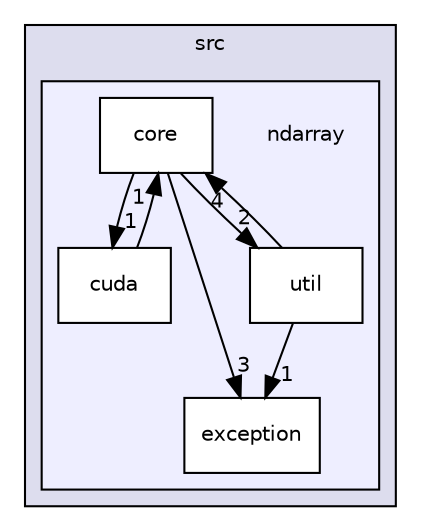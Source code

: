 digraph "/home/docker/actions-runner/_work/ant/ant/src/ndarray" {
  compound=true
  node [ fontsize="10", fontname="Helvetica"];
  edge [ labelfontsize="10", labelfontname="Helvetica"];
  subgraph clusterdir_68267d1309a1af8e8297ef4c3efbcdba {
    graph [ bgcolor="#ddddee", pencolor="black", label="src" fontname="Helvetica", fontsize="10", URL="dir_68267d1309a1af8e8297ef4c3efbcdba.html"]
  subgraph clusterdir_55ecf749f15610c6cc104d62519c634b {
    graph [ bgcolor="#eeeeff", pencolor="black", label="" URL="dir_55ecf749f15610c6cc104d62519c634b.html"];
    dir_55ecf749f15610c6cc104d62519c634b [shape=plaintext label="ndarray"];
    dir_7454677b681c88810c3e7bcabd94f44a [shape=box label="core" color="black" fillcolor="white" style="filled" URL="dir_7454677b681c88810c3e7bcabd94f44a.html"];
    dir_92f9279dd8d1830056bd48b5b5e99979 [shape=box label="cuda" color="black" fillcolor="white" style="filled" URL="dir_92f9279dd8d1830056bd48b5b5e99979.html"];
    dir_f9c7db31fde9affe3cb83837aaaf2e82 [shape=box label="exception" color="black" fillcolor="white" style="filled" URL="dir_f9c7db31fde9affe3cb83837aaaf2e82.html"];
    dir_219311fb69b67ac6d284836181deb101 [shape=box label="util" color="black" fillcolor="white" style="filled" URL="dir_219311fb69b67ac6d284836181deb101.html"];
  }
  }
  dir_7454677b681c88810c3e7bcabd94f44a->dir_92f9279dd8d1830056bd48b5b5e99979 [headlabel="1", labeldistance=1.5 headhref="dir_000002_000003.html"];
  dir_7454677b681c88810c3e7bcabd94f44a->dir_219311fb69b67ac6d284836181deb101 [headlabel="2", labeldistance=1.5 headhref="dir_000002_000005.html"];
  dir_7454677b681c88810c3e7bcabd94f44a->dir_f9c7db31fde9affe3cb83837aaaf2e82 [headlabel="3", labeldistance=1.5 headhref="dir_000002_000004.html"];
  dir_92f9279dd8d1830056bd48b5b5e99979->dir_7454677b681c88810c3e7bcabd94f44a [headlabel="1", labeldistance=1.5 headhref="dir_000003_000002.html"];
  dir_219311fb69b67ac6d284836181deb101->dir_7454677b681c88810c3e7bcabd94f44a [headlabel="4", labeldistance=1.5 headhref="dir_000005_000002.html"];
  dir_219311fb69b67ac6d284836181deb101->dir_f9c7db31fde9affe3cb83837aaaf2e82 [headlabel="1", labeldistance=1.5 headhref="dir_000005_000004.html"];
}
